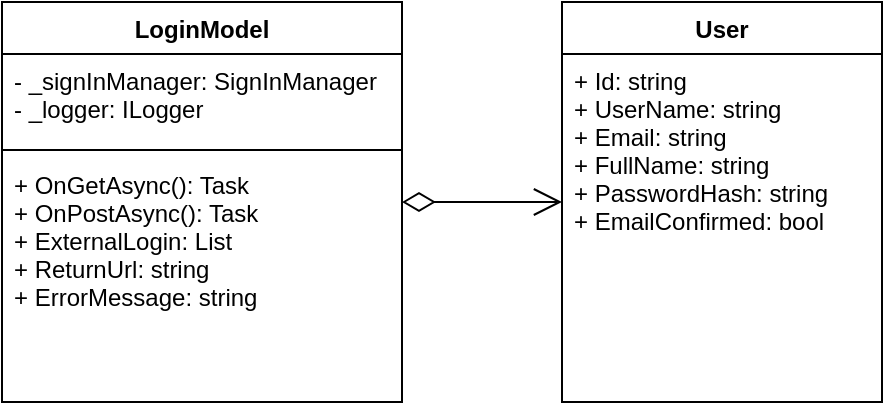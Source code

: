 <mxfile version="22.1.21">
  <diagram id="class-diagram" name="Class Diagram">
    <mxGraphModel dx="0" dy="0" grid="1" gridSize="10" guides="1" tooltips="1" connect="1" arrows="1" fold="1" page="1" pageScale="1" pageWidth="850" pageHeight="1100" math="0" shadow="0">
      <root>
        <mxCell id="0"/>
        <mxCell id="1" parent="0"/>
        
        <!-- LoginModel Class -->
        <mxCell id="2" value="LoginModel" style="swimlane;fontStyle=1;align=center;verticalAlign=top;childLayout=stackLayout;horizontal=1;startSize=26;horizontalStack=0;resizeParent=1;resizeParentMax=0;resizeLast=0;collapsible=1;marginBottom=0;" vertex="1" parent="1">
          <mxGeometry x="240" y="160" width="200" height="200" as="geometry"/>
        </mxCell>
        <mxCell id="3" value="- _signInManager: SignInManager&#xa;- _logger: ILogger" style="text;align=left;verticalAlign=top;spacingLeft=4;spacingRight=4;overflow=hidden;rotatable=0;points=[[0,0.5],[1,0.5]];portConstraint=eastwest;" vertex="1" parent="2">
          <mxGeometry y="26" width="200" height="44" as="geometry"/>
        </mxCell>
        <mxCell id="4" value="" style="line;strokeWidth=1;fillColor=none;align=left;verticalAlign=middle;spacingTop=-1;spacingLeft=3;spacingRight=3;rotatable=0;labelPosition=right;points=[];portConstraint=eastwest;" vertex="1" parent="2">
          <mxGeometry y="70" width="200" height="8" as="geometry"/>
        </mxCell>
        <mxCell id="5" value="+ OnGetAsync(): Task&#xa;+ OnPostAsync(): Task&#xa;+ ExternalLogin: List&#xa;+ ReturnUrl: string&#xa;+ ErrorMessage: string" style="text;align=left;verticalAlign=top;spacingLeft=4;spacingRight=4;overflow=hidden;rotatable=0;points=[[0,0.5],[1,0.5]];portConstraint=eastwest;" vertex="1" parent="2">
          <mxGeometry y="78" width="200" height="122" as="geometry"/>
        </mxCell>

        <!-- User Class -->
        <mxCell id="6" value="User" style="swimlane;fontStyle=1;align=center;verticalAlign=top;childLayout=stackLayout;horizontal=1;startSize=26;horizontalStack=0;resizeParent=1;resizeParentMax=0;resizeLast=0;collapsible=1;marginBottom=0;" vertex="1" parent="1">
          <mxGeometry x="520" y="160" width="160" height="200" as="geometry"/>
        </mxCell>
        <mxCell id="7" value="+ Id: string&#xa;+ UserName: string&#xa;+ Email: string&#xa;+ FullName: string&#xa;+ PasswordHash: string&#xa;+ EmailConfirmed: bool" style="text;align=left;verticalAlign=top;spacingLeft=4;spacingRight=4;overflow=hidden;rotatable=0;points=[[0,0.5],[1,0.5]];portConstraint=eastwest;" vertex="1" parent="6">
          <mxGeometry y="26" width="160" height="174" as="geometry"/>
        </mxCell>

        <!-- Association -->
        <mxCell id="8" value="" style="endArrow=open;html=1;endSize=12;startArrow=diamondThin;startSize=14;startFill=0;edgeStyle=orthogonalEdgeStyle;" edge="1" parent="1" source="2" target="6">
          <mxGeometry relative="1" as="geometry"/>
        </mxCell>
      </root>
    </mxGraphModel>
  </diagram>
</mxfile>